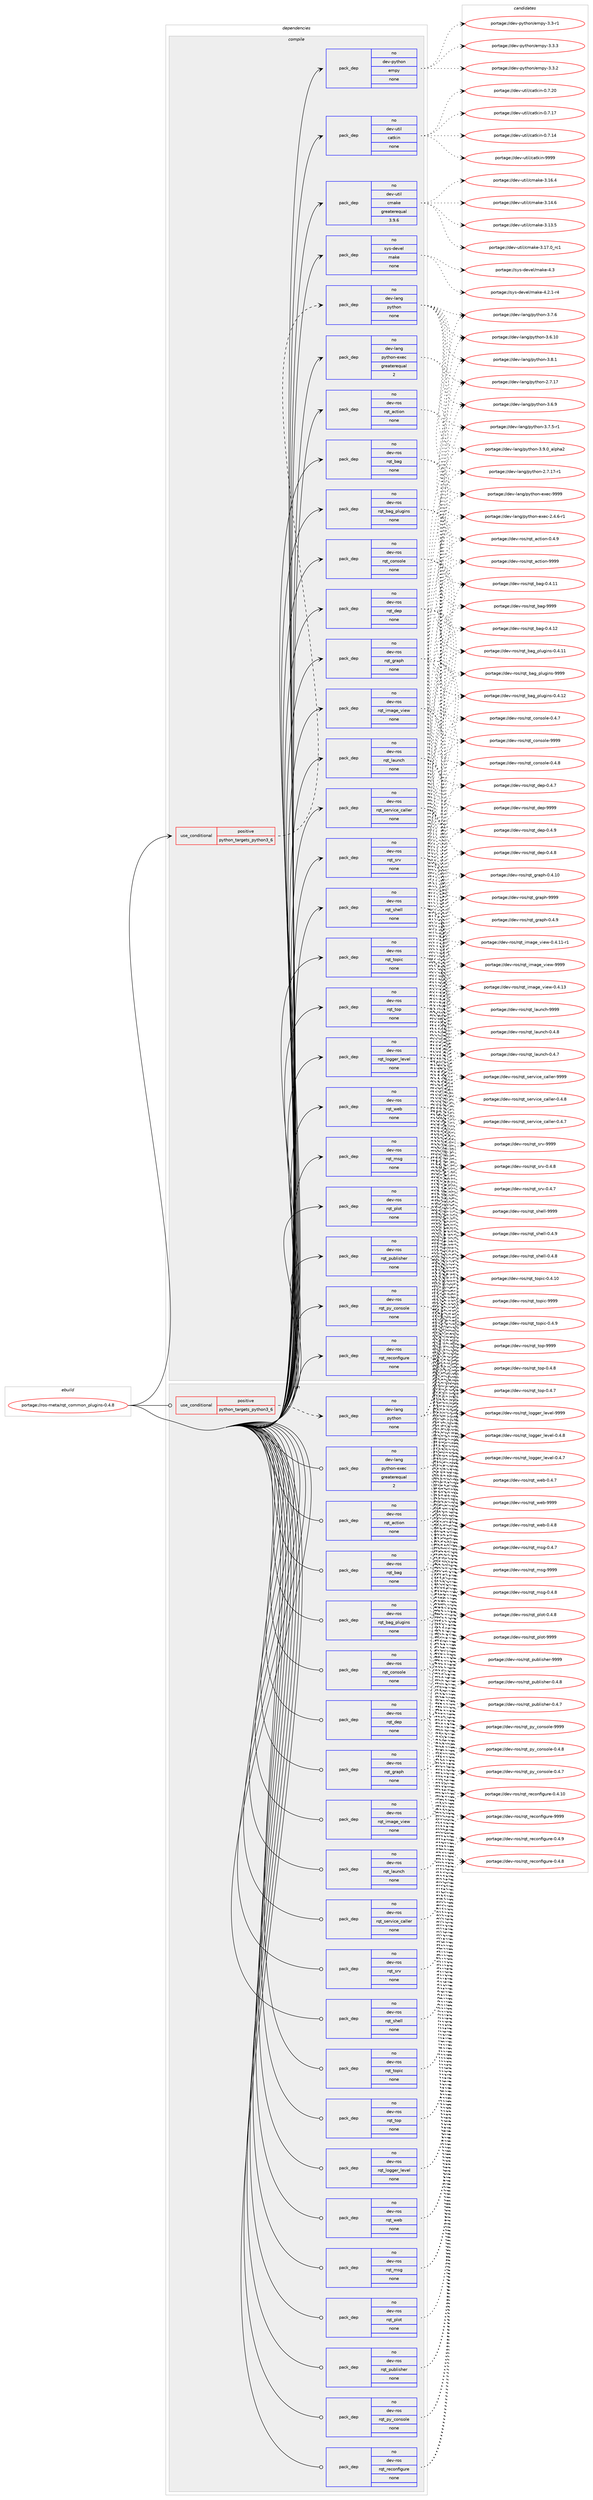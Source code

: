 digraph prolog {

# *************
# Graph options
# *************

newrank=true;
concentrate=true;
compound=true;
graph [rankdir=LR,fontname=Helvetica,fontsize=10,ranksep=1.5];#, ranksep=2.5, nodesep=0.2];
edge  [arrowhead=vee];
node  [fontname=Helvetica,fontsize=10];

# **********
# The ebuild
# **********

subgraph cluster_leftcol {
color=gray;
rank=same;
label=<<i>ebuild</i>>;
id [label="portage://ros-meta/rqt_common_plugins-0.4.8", color=red, width=4, href="../ros-meta/rqt_common_plugins-0.4.8.svg"];
}

# ****************
# The dependencies
# ****************

subgraph cluster_midcol {
color=gray;
label=<<i>dependencies</i>>;
subgraph cluster_compile {
fillcolor="#eeeeee";
style=filled;
label=<<i>compile</i>>;
subgraph cond18183 {
dependency92571 [label=<<TABLE BORDER="0" CELLBORDER="1" CELLSPACING="0" CELLPADDING="4"><TR><TD ROWSPAN="3" CELLPADDING="10">use_conditional</TD></TR><TR><TD>positive</TD></TR><TR><TD>python_targets_python3_6</TD></TR></TABLE>>, shape=none, color=red];
subgraph pack72693 {
dependency92572 [label=<<TABLE BORDER="0" CELLBORDER="1" CELLSPACING="0" CELLPADDING="4" WIDTH="220"><TR><TD ROWSPAN="6" CELLPADDING="30">pack_dep</TD></TR><TR><TD WIDTH="110">no</TD></TR><TR><TD>dev-lang</TD></TR><TR><TD>python</TD></TR><TR><TD>none</TD></TR><TR><TD></TD></TR></TABLE>>, shape=none, color=blue];
}
dependency92571:e -> dependency92572:w [weight=20,style="dashed",arrowhead="vee"];
}
id:e -> dependency92571:w [weight=20,style="solid",arrowhead="vee"];
subgraph pack72694 {
dependency92573 [label=<<TABLE BORDER="0" CELLBORDER="1" CELLSPACING="0" CELLPADDING="4" WIDTH="220"><TR><TD ROWSPAN="6" CELLPADDING="30">pack_dep</TD></TR><TR><TD WIDTH="110">no</TD></TR><TR><TD>dev-lang</TD></TR><TR><TD>python-exec</TD></TR><TR><TD>greaterequal</TD></TR><TR><TD>2</TD></TR></TABLE>>, shape=none, color=blue];
}
id:e -> dependency92573:w [weight=20,style="solid",arrowhead="vee"];
subgraph pack72695 {
dependency92574 [label=<<TABLE BORDER="0" CELLBORDER="1" CELLSPACING="0" CELLPADDING="4" WIDTH="220"><TR><TD ROWSPAN="6" CELLPADDING="30">pack_dep</TD></TR><TR><TD WIDTH="110">no</TD></TR><TR><TD>dev-python</TD></TR><TR><TD>empy</TD></TR><TR><TD>none</TD></TR><TR><TD></TD></TR></TABLE>>, shape=none, color=blue];
}
id:e -> dependency92574:w [weight=20,style="solid",arrowhead="vee"];
subgraph pack72696 {
dependency92575 [label=<<TABLE BORDER="0" CELLBORDER="1" CELLSPACING="0" CELLPADDING="4" WIDTH="220"><TR><TD ROWSPAN="6" CELLPADDING="30">pack_dep</TD></TR><TR><TD WIDTH="110">no</TD></TR><TR><TD>dev-ros</TD></TR><TR><TD>rqt_action</TD></TR><TR><TD>none</TD></TR><TR><TD></TD></TR></TABLE>>, shape=none, color=blue];
}
id:e -> dependency92575:w [weight=20,style="solid",arrowhead="vee"];
subgraph pack72697 {
dependency92576 [label=<<TABLE BORDER="0" CELLBORDER="1" CELLSPACING="0" CELLPADDING="4" WIDTH="220"><TR><TD ROWSPAN="6" CELLPADDING="30">pack_dep</TD></TR><TR><TD WIDTH="110">no</TD></TR><TR><TD>dev-ros</TD></TR><TR><TD>rqt_bag</TD></TR><TR><TD>none</TD></TR><TR><TD></TD></TR></TABLE>>, shape=none, color=blue];
}
id:e -> dependency92576:w [weight=20,style="solid",arrowhead="vee"];
subgraph pack72698 {
dependency92577 [label=<<TABLE BORDER="0" CELLBORDER="1" CELLSPACING="0" CELLPADDING="4" WIDTH="220"><TR><TD ROWSPAN="6" CELLPADDING="30">pack_dep</TD></TR><TR><TD WIDTH="110">no</TD></TR><TR><TD>dev-ros</TD></TR><TR><TD>rqt_bag_plugins</TD></TR><TR><TD>none</TD></TR><TR><TD></TD></TR></TABLE>>, shape=none, color=blue];
}
id:e -> dependency92577:w [weight=20,style="solid",arrowhead="vee"];
subgraph pack72699 {
dependency92578 [label=<<TABLE BORDER="0" CELLBORDER="1" CELLSPACING="0" CELLPADDING="4" WIDTH="220"><TR><TD ROWSPAN="6" CELLPADDING="30">pack_dep</TD></TR><TR><TD WIDTH="110">no</TD></TR><TR><TD>dev-ros</TD></TR><TR><TD>rqt_console</TD></TR><TR><TD>none</TD></TR><TR><TD></TD></TR></TABLE>>, shape=none, color=blue];
}
id:e -> dependency92578:w [weight=20,style="solid",arrowhead="vee"];
subgraph pack72700 {
dependency92579 [label=<<TABLE BORDER="0" CELLBORDER="1" CELLSPACING="0" CELLPADDING="4" WIDTH="220"><TR><TD ROWSPAN="6" CELLPADDING="30">pack_dep</TD></TR><TR><TD WIDTH="110">no</TD></TR><TR><TD>dev-ros</TD></TR><TR><TD>rqt_dep</TD></TR><TR><TD>none</TD></TR><TR><TD></TD></TR></TABLE>>, shape=none, color=blue];
}
id:e -> dependency92579:w [weight=20,style="solid",arrowhead="vee"];
subgraph pack72701 {
dependency92580 [label=<<TABLE BORDER="0" CELLBORDER="1" CELLSPACING="0" CELLPADDING="4" WIDTH="220"><TR><TD ROWSPAN="6" CELLPADDING="30">pack_dep</TD></TR><TR><TD WIDTH="110">no</TD></TR><TR><TD>dev-ros</TD></TR><TR><TD>rqt_graph</TD></TR><TR><TD>none</TD></TR><TR><TD></TD></TR></TABLE>>, shape=none, color=blue];
}
id:e -> dependency92580:w [weight=20,style="solid",arrowhead="vee"];
subgraph pack72702 {
dependency92581 [label=<<TABLE BORDER="0" CELLBORDER="1" CELLSPACING="0" CELLPADDING="4" WIDTH="220"><TR><TD ROWSPAN="6" CELLPADDING="30">pack_dep</TD></TR><TR><TD WIDTH="110">no</TD></TR><TR><TD>dev-ros</TD></TR><TR><TD>rqt_image_view</TD></TR><TR><TD>none</TD></TR><TR><TD></TD></TR></TABLE>>, shape=none, color=blue];
}
id:e -> dependency92581:w [weight=20,style="solid",arrowhead="vee"];
subgraph pack72703 {
dependency92582 [label=<<TABLE BORDER="0" CELLBORDER="1" CELLSPACING="0" CELLPADDING="4" WIDTH="220"><TR><TD ROWSPAN="6" CELLPADDING="30">pack_dep</TD></TR><TR><TD WIDTH="110">no</TD></TR><TR><TD>dev-ros</TD></TR><TR><TD>rqt_launch</TD></TR><TR><TD>none</TD></TR><TR><TD></TD></TR></TABLE>>, shape=none, color=blue];
}
id:e -> dependency92582:w [weight=20,style="solid",arrowhead="vee"];
subgraph pack72704 {
dependency92583 [label=<<TABLE BORDER="0" CELLBORDER="1" CELLSPACING="0" CELLPADDING="4" WIDTH="220"><TR><TD ROWSPAN="6" CELLPADDING="30">pack_dep</TD></TR><TR><TD WIDTH="110">no</TD></TR><TR><TD>dev-ros</TD></TR><TR><TD>rqt_logger_level</TD></TR><TR><TD>none</TD></TR><TR><TD></TD></TR></TABLE>>, shape=none, color=blue];
}
id:e -> dependency92583:w [weight=20,style="solid",arrowhead="vee"];
subgraph pack72705 {
dependency92584 [label=<<TABLE BORDER="0" CELLBORDER="1" CELLSPACING="0" CELLPADDING="4" WIDTH="220"><TR><TD ROWSPAN="6" CELLPADDING="30">pack_dep</TD></TR><TR><TD WIDTH="110">no</TD></TR><TR><TD>dev-ros</TD></TR><TR><TD>rqt_msg</TD></TR><TR><TD>none</TD></TR><TR><TD></TD></TR></TABLE>>, shape=none, color=blue];
}
id:e -> dependency92584:w [weight=20,style="solid",arrowhead="vee"];
subgraph pack72706 {
dependency92585 [label=<<TABLE BORDER="0" CELLBORDER="1" CELLSPACING="0" CELLPADDING="4" WIDTH="220"><TR><TD ROWSPAN="6" CELLPADDING="30">pack_dep</TD></TR><TR><TD WIDTH="110">no</TD></TR><TR><TD>dev-ros</TD></TR><TR><TD>rqt_plot</TD></TR><TR><TD>none</TD></TR><TR><TD></TD></TR></TABLE>>, shape=none, color=blue];
}
id:e -> dependency92585:w [weight=20,style="solid",arrowhead="vee"];
subgraph pack72707 {
dependency92586 [label=<<TABLE BORDER="0" CELLBORDER="1" CELLSPACING="0" CELLPADDING="4" WIDTH="220"><TR><TD ROWSPAN="6" CELLPADDING="30">pack_dep</TD></TR><TR><TD WIDTH="110">no</TD></TR><TR><TD>dev-ros</TD></TR><TR><TD>rqt_publisher</TD></TR><TR><TD>none</TD></TR><TR><TD></TD></TR></TABLE>>, shape=none, color=blue];
}
id:e -> dependency92586:w [weight=20,style="solid",arrowhead="vee"];
subgraph pack72708 {
dependency92587 [label=<<TABLE BORDER="0" CELLBORDER="1" CELLSPACING="0" CELLPADDING="4" WIDTH="220"><TR><TD ROWSPAN="6" CELLPADDING="30">pack_dep</TD></TR><TR><TD WIDTH="110">no</TD></TR><TR><TD>dev-ros</TD></TR><TR><TD>rqt_py_console</TD></TR><TR><TD>none</TD></TR><TR><TD></TD></TR></TABLE>>, shape=none, color=blue];
}
id:e -> dependency92587:w [weight=20,style="solid",arrowhead="vee"];
subgraph pack72709 {
dependency92588 [label=<<TABLE BORDER="0" CELLBORDER="1" CELLSPACING="0" CELLPADDING="4" WIDTH="220"><TR><TD ROWSPAN="6" CELLPADDING="30">pack_dep</TD></TR><TR><TD WIDTH="110">no</TD></TR><TR><TD>dev-ros</TD></TR><TR><TD>rqt_reconfigure</TD></TR><TR><TD>none</TD></TR><TR><TD></TD></TR></TABLE>>, shape=none, color=blue];
}
id:e -> dependency92588:w [weight=20,style="solid",arrowhead="vee"];
subgraph pack72710 {
dependency92589 [label=<<TABLE BORDER="0" CELLBORDER="1" CELLSPACING="0" CELLPADDING="4" WIDTH="220"><TR><TD ROWSPAN="6" CELLPADDING="30">pack_dep</TD></TR><TR><TD WIDTH="110">no</TD></TR><TR><TD>dev-ros</TD></TR><TR><TD>rqt_service_caller</TD></TR><TR><TD>none</TD></TR><TR><TD></TD></TR></TABLE>>, shape=none, color=blue];
}
id:e -> dependency92589:w [weight=20,style="solid",arrowhead="vee"];
subgraph pack72711 {
dependency92590 [label=<<TABLE BORDER="0" CELLBORDER="1" CELLSPACING="0" CELLPADDING="4" WIDTH="220"><TR><TD ROWSPAN="6" CELLPADDING="30">pack_dep</TD></TR><TR><TD WIDTH="110">no</TD></TR><TR><TD>dev-ros</TD></TR><TR><TD>rqt_shell</TD></TR><TR><TD>none</TD></TR><TR><TD></TD></TR></TABLE>>, shape=none, color=blue];
}
id:e -> dependency92590:w [weight=20,style="solid",arrowhead="vee"];
subgraph pack72712 {
dependency92591 [label=<<TABLE BORDER="0" CELLBORDER="1" CELLSPACING="0" CELLPADDING="4" WIDTH="220"><TR><TD ROWSPAN="6" CELLPADDING="30">pack_dep</TD></TR><TR><TD WIDTH="110">no</TD></TR><TR><TD>dev-ros</TD></TR><TR><TD>rqt_srv</TD></TR><TR><TD>none</TD></TR><TR><TD></TD></TR></TABLE>>, shape=none, color=blue];
}
id:e -> dependency92591:w [weight=20,style="solid",arrowhead="vee"];
subgraph pack72713 {
dependency92592 [label=<<TABLE BORDER="0" CELLBORDER="1" CELLSPACING="0" CELLPADDING="4" WIDTH="220"><TR><TD ROWSPAN="6" CELLPADDING="30">pack_dep</TD></TR><TR><TD WIDTH="110">no</TD></TR><TR><TD>dev-ros</TD></TR><TR><TD>rqt_top</TD></TR><TR><TD>none</TD></TR><TR><TD></TD></TR></TABLE>>, shape=none, color=blue];
}
id:e -> dependency92592:w [weight=20,style="solid",arrowhead="vee"];
subgraph pack72714 {
dependency92593 [label=<<TABLE BORDER="0" CELLBORDER="1" CELLSPACING="0" CELLPADDING="4" WIDTH="220"><TR><TD ROWSPAN="6" CELLPADDING="30">pack_dep</TD></TR><TR><TD WIDTH="110">no</TD></TR><TR><TD>dev-ros</TD></TR><TR><TD>rqt_topic</TD></TR><TR><TD>none</TD></TR><TR><TD></TD></TR></TABLE>>, shape=none, color=blue];
}
id:e -> dependency92593:w [weight=20,style="solid",arrowhead="vee"];
subgraph pack72715 {
dependency92594 [label=<<TABLE BORDER="0" CELLBORDER="1" CELLSPACING="0" CELLPADDING="4" WIDTH="220"><TR><TD ROWSPAN="6" CELLPADDING="30">pack_dep</TD></TR><TR><TD WIDTH="110">no</TD></TR><TR><TD>dev-ros</TD></TR><TR><TD>rqt_web</TD></TR><TR><TD>none</TD></TR><TR><TD></TD></TR></TABLE>>, shape=none, color=blue];
}
id:e -> dependency92594:w [weight=20,style="solid",arrowhead="vee"];
subgraph pack72716 {
dependency92595 [label=<<TABLE BORDER="0" CELLBORDER="1" CELLSPACING="0" CELLPADDING="4" WIDTH="220"><TR><TD ROWSPAN="6" CELLPADDING="30">pack_dep</TD></TR><TR><TD WIDTH="110">no</TD></TR><TR><TD>dev-util</TD></TR><TR><TD>catkin</TD></TR><TR><TD>none</TD></TR><TR><TD></TD></TR></TABLE>>, shape=none, color=blue];
}
id:e -> dependency92595:w [weight=20,style="solid",arrowhead="vee"];
subgraph pack72717 {
dependency92596 [label=<<TABLE BORDER="0" CELLBORDER="1" CELLSPACING="0" CELLPADDING="4" WIDTH="220"><TR><TD ROWSPAN="6" CELLPADDING="30">pack_dep</TD></TR><TR><TD WIDTH="110">no</TD></TR><TR><TD>dev-util</TD></TR><TR><TD>cmake</TD></TR><TR><TD>greaterequal</TD></TR><TR><TD>3.9.6</TD></TR></TABLE>>, shape=none, color=blue];
}
id:e -> dependency92596:w [weight=20,style="solid",arrowhead="vee"];
subgraph pack72718 {
dependency92597 [label=<<TABLE BORDER="0" CELLBORDER="1" CELLSPACING="0" CELLPADDING="4" WIDTH="220"><TR><TD ROWSPAN="6" CELLPADDING="30">pack_dep</TD></TR><TR><TD WIDTH="110">no</TD></TR><TR><TD>sys-devel</TD></TR><TR><TD>make</TD></TR><TR><TD>none</TD></TR><TR><TD></TD></TR></TABLE>>, shape=none, color=blue];
}
id:e -> dependency92597:w [weight=20,style="solid",arrowhead="vee"];
}
subgraph cluster_compileandrun {
fillcolor="#eeeeee";
style=filled;
label=<<i>compile and run</i>>;
}
subgraph cluster_run {
fillcolor="#eeeeee";
style=filled;
label=<<i>run</i>>;
subgraph cond18184 {
dependency92598 [label=<<TABLE BORDER="0" CELLBORDER="1" CELLSPACING="0" CELLPADDING="4"><TR><TD ROWSPAN="3" CELLPADDING="10">use_conditional</TD></TR><TR><TD>positive</TD></TR><TR><TD>python_targets_python3_6</TD></TR></TABLE>>, shape=none, color=red];
subgraph pack72719 {
dependency92599 [label=<<TABLE BORDER="0" CELLBORDER="1" CELLSPACING="0" CELLPADDING="4" WIDTH="220"><TR><TD ROWSPAN="6" CELLPADDING="30">pack_dep</TD></TR><TR><TD WIDTH="110">no</TD></TR><TR><TD>dev-lang</TD></TR><TR><TD>python</TD></TR><TR><TD>none</TD></TR><TR><TD></TD></TR></TABLE>>, shape=none, color=blue];
}
dependency92598:e -> dependency92599:w [weight=20,style="dashed",arrowhead="vee"];
}
id:e -> dependency92598:w [weight=20,style="solid",arrowhead="odot"];
subgraph pack72720 {
dependency92600 [label=<<TABLE BORDER="0" CELLBORDER="1" CELLSPACING="0" CELLPADDING="4" WIDTH="220"><TR><TD ROWSPAN="6" CELLPADDING="30">pack_dep</TD></TR><TR><TD WIDTH="110">no</TD></TR><TR><TD>dev-lang</TD></TR><TR><TD>python-exec</TD></TR><TR><TD>greaterequal</TD></TR><TR><TD>2</TD></TR></TABLE>>, shape=none, color=blue];
}
id:e -> dependency92600:w [weight=20,style="solid",arrowhead="odot"];
subgraph pack72721 {
dependency92601 [label=<<TABLE BORDER="0" CELLBORDER="1" CELLSPACING="0" CELLPADDING="4" WIDTH="220"><TR><TD ROWSPAN="6" CELLPADDING="30">pack_dep</TD></TR><TR><TD WIDTH="110">no</TD></TR><TR><TD>dev-ros</TD></TR><TR><TD>rqt_action</TD></TR><TR><TD>none</TD></TR><TR><TD></TD></TR></TABLE>>, shape=none, color=blue];
}
id:e -> dependency92601:w [weight=20,style="solid",arrowhead="odot"];
subgraph pack72722 {
dependency92602 [label=<<TABLE BORDER="0" CELLBORDER="1" CELLSPACING="0" CELLPADDING="4" WIDTH="220"><TR><TD ROWSPAN="6" CELLPADDING="30">pack_dep</TD></TR><TR><TD WIDTH="110">no</TD></TR><TR><TD>dev-ros</TD></TR><TR><TD>rqt_bag</TD></TR><TR><TD>none</TD></TR><TR><TD></TD></TR></TABLE>>, shape=none, color=blue];
}
id:e -> dependency92602:w [weight=20,style="solid",arrowhead="odot"];
subgraph pack72723 {
dependency92603 [label=<<TABLE BORDER="0" CELLBORDER="1" CELLSPACING="0" CELLPADDING="4" WIDTH="220"><TR><TD ROWSPAN="6" CELLPADDING="30">pack_dep</TD></TR><TR><TD WIDTH="110">no</TD></TR><TR><TD>dev-ros</TD></TR><TR><TD>rqt_bag_plugins</TD></TR><TR><TD>none</TD></TR><TR><TD></TD></TR></TABLE>>, shape=none, color=blue];
}
id:e -> dependency92603:w [weight=20,style="solid",arrowhead="odot"];
subgraph pack72724 {
dependency92604 [label=<<TABLE BORDER="0" CELLBORDER="1" CELLSPACING="0" CELLPADDING="4" WIDTH="220"><TR><TD ROWSPAN="6" CELLPADDING="30">pack_dep</TD></TR><TR><TD WIDTH="110">no</TD></TR><TR><TD>dev-ros</TD></TR><TR><TD>rqt_console</TD></TR><TR><TD>none</TD></TR><TR><TD></TD></TR></TABLE>>, shape=none, color=blue];
}
id:e -> dependency92604:w [weight=20,style="solid",arrowhead="odot"];
subgraph pack72725 {
dependency92605 [label=<<TABLE BORDER="0" CELLBORDER="1" CELLSPACING="0" CELLPADDING="4" WIDTH="220"><TR><TD ROWSPAN="6" CELLPADDING="30">pack_dep</TD></TR><TR><TD WIDTH="110">no</TD></TR><TR><TD>dev-ros</TD></TR><TR><TD>rqt_dep</TD></TR><TR><TD>none</TD></TR><TR><TD></TD></TR></TABLE>>, shape=none, color=blue];
}
id:e -> dependency92605:w [weight=20,style="solid",arrowhead="odot"];
subgraph pack72726 {
dependency92606 [label=<<TABLE BORDER="0" CELLBORDER="1" CELLSPACING="0" CELLPADDING="4" WIDTH="220"><TR><TD ROWSPAN="6" CELLPADDING="30">pack_dep</TD></TR><TR><TD WIDTH="110">no</TD></TR><TR><TD>dev-ros</TD></TR><TR><TD>rqt_graph</TD></TR><TR><TD>none</TD></TR><TR><TD></TD></TR></TABLE>>, shape=none, color=blue];
}
id:e -> dependency92606:w [weight=20,style="solid",arrowhead="odot"];
subgraph pack72727 {
dependency92607 [label=<<TABLE BORDER="0" CELLBORDER="1" CELLSPACING="0" CELLPADDING="4" WIDTH="220"><TR><TD ROWSPAN="6" CELLPADDING="30">pack_dep</TD></TR><TR><TD WIDTH="110">no</TD></TR><TR><TD>dev-ros</TD></TR><TR><TD>rqt_image_view</TD></TR><TR><TD>none</TD></TR><TR><TD></TD></TR></TABLE>>, shape=none, color=blue];
}
id:e -> dependency92607:w [weight=20,style="solid",arrowhead="odot"];
subgraph pack72728 {
dependency92608 [label=<<TABLE BORDER="0" CELLBORDER="1" CELLSPACING="0" CELLPADDING="4" WIDTH="220"><TR><TD ROWSPAN="6" CELLPADDING="30">pack_dep</TD></TR><TR><TD WIDTH="110">no</TD></TR><TR><TD>dev-ros</TD></TR><TR><TD>rqt_launch</TD></TR><TR><TD>none</TD></TR><TR><TD></TD></TR></TABLE>>, shape=none, color=blue];
}
id:e -> dependency92608:w [weight=20,style="solid",arrowhead="odot"];
subgraph pack72729 {
dependency92609 [label=<<TABLE BORDER="0" CELLBORDER="1" CELLSPACING="0" CELLPADDING="4" WIDTH="220"><TR><TD ROWSPAN="6" CELLPADDING="30">pack_dep</TD></TR><TR><TD WIDTH="110">no</TD></TR><TR><TD>dev-ros</TD></TR><TR><TD>rqt_logger_level</TD></TR><TR><TD>none</TD></TR><TR><TD></TD></TR></TABLE>>, shape=none, color=blue];
}
id:e -> dependency92609:w [weight=20,style="solid",arrowhead="odot"];
subgraph pack72730 {
dependency92610 [label=<<TABLE BORDER="0" CELLBORDER="1" CELLSPACING="0" CELLPADDING="4" WIDTH="220"><TR><TD ROWSPAN="6" CELLPADDING="30">pack_dep</TD></TR><TR><TD WIDTH="110">no</TD></TR><TR><TD>dev-ros</TD></TR><TR><TD>rqt_msg</TD></TR><TR><TD>none</TD></TR><TR><TD></TD></TR></TABLE>>, shape=none, color=blue];
}
id:e -> dependency92610:w [weight=20,style="solid",arrowhead="odot"];
subgraph pack72731 {
dependency92611 [label=<<TABLE BORDER="0" CELLBORDER="1" CELLSPACING="0" CELLPADDING="4" WIDTH="220"><TR><TD ROWSPAN="6" CELLPADDING="30">pack_dep</TD></TR><TR><TD WIDTH="110">no</TD></TR><TR><TD>dev-ros</TD></TR><TR><TD>rqt_plot</TD></TR><TR><TD>none</TD></TR><TR><TD></TD></TR></TABLE>>, shape=none, color=blue];
}
id:e -> dependency92611:w [weight=20,style="solid",arrowhead="odot"];
subgraph pack72732 {
dependency92612 [label=<<TABLE BORDER="0" CELLBORDER="1" CELLSPACING="0" CELLPADDING="4" WIDTH="220"><TR><TD ROWSPAN="6" CELLPADDING="30">pack_dep</TD></TR><TR><TD WIDTH="110">no</TD></TR><TR><TD>dev-ros</TD></TR><TR><TD>rqt_publisher</TD></TR><TR><TD>none</TD></TR><TR><TD></TD></TR></TABLE>>, shape=none, color=blue];
}
id:e -> dependency92612:w [weight=20,style="solid",arrowhead="odot"];
subgraph pack72733 {
dependency92613 [label=<<TABLE BORDER="0" CELLBORDER="1" CELLSPACING="0" CELLPADDING="4" WIDTH="220"><TR><TD ROWSPAN="6" CELLPADDING="30">pack_dep</TD></TR><TR><TD WIDTH="110">no</TD></TR><TR><TD>dev-ros</TD></TR><TR><TD>rqt_py_console</TD></TR><TR><TD>none</TD></TR><TR><TD></TD></TR></TABLE>>, shape=none, color=blue];
}
id:e -> dependency92613:w [weight=20,style="solid",arrowhead="odot"];
subgraph pack72734 {
dependency92614 [label=<<TABLE BORDER="0" CELLBORDER="1" CELLSPACING="0" CELLPADDING="4" WIDTH="220"><TR><TD ROWSPAN="6" CELLPADDING="30">pack_dep</TD></TR><TR><TD WIDTH="110">no</TD></TR><TR><TD>dev-ros</TD></TR><TR><TD>rqt_reconfigure</TD></TR><TR><TD>none</TD></TR><TR><TD></TD></TR></TABLE>>, shape=none, color=blue];
}
id:e -> dependency92614:w [weight=20,style="solid",arrowhead="odot"];
subgraph pack72735 {
dependency92615 [label=<<TABLE BORDER="0" CELLBORDER="1" CELLSPACING="0" CELLPADDING="4" WIDTH="220"><TR><TD ROWSPAN="6" CELLPADDING="30">pack_dep</TD></TR><TR><TD WIDTH="110">no</TD></TR><TR><TD>dev-ros</TD></TR><TR><TD>rqt_service_caller</TD></TR><TR><TD>none</TD></TR><TR><TD></TD></TR></TABLE>>, shape=none, color=blue];
}
id:e -> dependency92615:w [weight=20,style="solid",arrowhead="odot"];
subgraph pack72736 {
dependency92616 [label=<<TABLE BORDER="0" CELLBORDER="1" CELLSPACING="0" CELLPADDING="4" WIDTH="220"><TR><TD ROWSPAN="6" CELLPADDING="30">pack_dep</TD></TR><TR><TD WIDTH="110">no</TD></TR><TR><TD>dev-ros</TD></TR><TR><TD>rqt_shell</TD></TR><TR><TD>none</TD></TR><TR><TD></TD></TR></TABLE>>, shape=none, color=blue];
}
id:e -> dependency92616:w [weight=20,style="solid",arrowhead="odot"];
subgraph pack72737 {
dependency92617 [label=<<TABLE BORDER="0" CELLBORDER="1" CELLSPACING="0" CELLPADDING="4" WIDTH="220"><TR><TD ROWSPAN="6" CELLPADDING="30">pack_dep</TD></TR><TR><TD WIDTH="110">no</TD></TR><TR><TD>dev-ros</TD></TR><TR><TD>rqt_srv</TD></TR><TR><TD>none</TD></TR><TR><TD></TD></TR></TABLE>>, shape=none, color=blue];
}
id:e -> dependency92617:w [weight=20,style="solid",arrowhead="odot"];
subgraph pack72738 {
dependency92618 [label=<<TABLE BORDER="0" CELLBORDER="1" CELLSPACING="0" CELLPADDING="4" WIDTH="220"><TR><TD ROWSPAN="6" CELLPADDING="30">pack_dep</TD></TR><TR><TD WIDTH="110">no</TD></TR><TR><TD>dev-ros</TD></TR><TR><TD>rqt_top</TD></TR><TR><TD>none</TD></TR><TR><TD></TD></TR></TABLE>>, shape=none, color=blue];
}
id:e -> dependency92618:w [weight=20,style="solid",arrowhead="odot"];
subgraph pack72739 {
dependency92619 [label=<<TABLE BORDER="0" CELLBORDER="1" CELLSPACING="0" CELLPADDING="4" WIDTH="220"><TR><TD ROWSPAN="6" CELLPADDING="30">pack_dep</TD></TR><TR><TD WIDTH="110">no</TD></TR><TR><TD>dev-ros</TD></TR><TR><TD>rqt_topic</TD></TR><TR><TD>none</TD></TR><TR><TD></TD></TR></TABLE>>, shape=none, color=blue];
}
id:e -> dependency92619:w [weight=20,style="solid",arrowhead="odot"];
subgraph pack72740 {
dependency92620 [label=<<TABLE BORDER="0" CELLBORDER="1" CELLSPACING="0" CELLPADDING="4" WIDTH="220"><TR><TD ROWSPAN="6" CELLPADDING="30">pack_dep</TD></TR><TR><TD WIDTH="110">no</TD></TR><TR><TD>dev-ros</TD></TR><TR><TD>rqt_web</TD></TR><TR><TD>none</TD></TR><TR><TD></TD></TR></TABLE>>, shape=none, color=blue];
}
id:e -> dependency92620:w [weight=20,style="solid",arrowhead="odot"];
}
}

# **************
# The candidates
# **************

subgraph cluster_choices {
rank=same;
color=gray;
label=<<i>candidates</i>>;

subgraph choice72693 {
color=black;
nodesep=1;
choice10010111845108971101034711212111610411111045514657464895971081121049750 [label="portage://dev-lang/python-3.9.0_alpha2", color=red, width=4,href="../dev-lang/python-3.9.0_alpha2.svg"];
choice100101118451089711010347112121116104111110455146564649 [label="portage://dev-lang/python-3.8.1", color=red, width=4,href="../dev-lang/python-3.8.1.svg"];
choice100101118451089711010347112121116104111110455146554654 [label="portage://dev-lang/python-3.7.6", color=red, width=4,href="../dev-lang/python-3.7.6.svg"];
choice1001011184510897110103471121211161041111104551465546534511449 [label="portage://dev-lang/python-3.7.5-r1", color=red, width=4,href="../dev-lang/python-3.7.5-r1.svg"];
choice100101118451089711010347112121116104111110455146544657 [label="portage://dev-lang/python-3.6.9", color=red, width=4,href="../dev-lang/python-3.6.9.svg"];
choice10010111845108971101034711212111610411111045514654464948 [label="portage://dev-lang/python-3.6.10", color=red, width=4,href="../dev-lang/python-3.6.10.svg"];
choice100101118451089711010347112121116104111110455046554649554511449 [label="portage://dev-lang/python-2.7.17-r1", color=red, width=4,href="../dev-lang/python-2.7.17-r1.svg"];
choice10010111845108971101034711212111610411111045504655464955 [label="portage://dev-lang/python-2.7.17", color=red, width=4,href="../dev-lang/python-2.7.17.svg"];
dependency92572:e -> choice10010111845108971101034711212111610411111045514657464895971081121049750:w [style=dotted,weight="100"];
dependency92572:e -> choice100101118451089711010347112121116104111110455146564649:w [style=dotted,weight="100"];
dependency92572:e -> choice100101118451089711010347112121116104111110455146554654:w [style=dotted,weight="100"];
dependency92572:e -> choice1001011184510897110103471121211161041111104551465546534511449:w [style=dotted,weight="100"];
dependency92572:e -> choice100101118451089711010347112121116104111110455146544657:w [style=dotted,weight="100"];
dependency92572:e -> choice10010111845108971101034711212111610411111045514654464948:w [style=dotted,weight="100"];
dependency92572:e -> choice100101118451089711010347112121116104111110455046554649554511449:w [style=dotted,weight="100"];
dependency92572:e -> choice10010111845108971101034711212111610411111045504655464955:w [style=dotted,weight="100"];
}
subgraph choice72694 {
color=black;
nodesep=1;
choice10010111845108971101034711212111610411111045101120101994557575757 [label="portage://dev-lang/python-exec-9999", color=red, width=4,href="../dev-lang/python-exec-9999.svg"];
choice10010111845108971101034711212111610411111045101120101994550465246544511449 [label="portage://dev-lang/python-exec-2.4.6-r1", color=red, width=4,href="../dev-lang/python-exec-2.4.6-r1.svg"];
dependency92573:e -> choice10010111845108971101034711212111610411111045101120101994557575757:w [style=dotted,weight="100"];
dependency92573:e -> choice10010111845108971101034711212111610411111045101120101994550465246544511449:w [style=dotted,weight="100"];
}
subgraph choice72695 {
color=black;
nodesep=1;
choice1001011184511212111610411111047101109112121455146514651 [label="portage://dev-python/empy-3.3.3", color=red, width=4,href="../dev-python/empy-3.3.3.svg"];
choice1001011184511212111610411111047101109112121455146514650 [label="portage://dev-python/empy-3.3.2", color=red, width=4,href="../dev-python/empy-3.3.2.svg"];
choice1001011184511212111610411111047101109112121455146514511449 [label="portage://dev-python/empy-3.3-r1", color=red, width=4,href="../dev-python/empy-3.3-r1.svg"];
dependency92574:e -> choice1001011184511212111610411111047101109112121455146514651:w [style=dotted,weight="100"];
dependency92574:e -> choice1001011184511212111610411111047101109112121455146514650:w [style=dotted,weight="100"];
dependency92574:e -> choice1001011184511212111610411111047101109112121455146514511449:w [style=dotted,weight="100"];
}
subgraph choice72696 {
color=black;
nodesep=1;
choice10010111845114111115471141131169597991161051111104557575757 [label="portage://dev-ros/rqt_action-9999", color=red, width=4,href="../dev-ros/rqt_action-9999.svg"];
choice1001011184511411111547114113116959799116105111110454846524657 [label="portage://dev-ros/rqt_action-0.4.9", color=red, width=4,href="../dev-ros/rqt_action-0.4.9.svg"];
dependency92575:e -> choice10010111845114111115471141131169597991161051111104557575757:w [style=dotted,weight="100"];
dependency92575:e -> choice1001011184511411111547114113116959799116105111110454846524657:w [style=dotted,weight="100"];
}
subgraph choice72697 {
color=black;
nodesep=1;
choice10010111845114111115471141131169598971034557575757 [label="portage://dev-ros/rqt_bag-9999", color=red, width=4,href="../dev-ros/rqt_bag-9999.svg"];
choice100101118451141111154711411311695989710345484652464950 [label="portage://dev-ros/rqt_bag-0.4.12", color=red, width=4,href="../dev-ros/rqt_bag-0.4.12.svg"];
choice100101118451141111154711411311695989710345484652464949 [label="portage://dev-ros/rqt_bag-0.4.11", color=red, width=4,href="../dev-ros/rqt_bag-0.4.11.svg"];
dependency92576:e -> choice10010111845114111115471141131169598971034557575757:w [style=dotted,weight="100"];
dependency92576:e -> choice100101118451141111154711411311695989710345484652464950:w [style=dotted,weight="100"];
dependency92576:e -> choice100101118451141111154711411311695989710345484652464949:w [style=dotted,weight="100"];
}
subgraph choice72698 {
color=black;
nodesep=1;
choice1001011184511411111547114113116959897103951121081171031051101154557575757 [label="portage://dev-ros/rqt_bag_plugins-9999", color=red, width=4,href="../dev-ros/rqt_bag_plugins-9999.svg"];
choice10010111845114111115471141131169598971039511210811710310511011545484652464950 [label="portage://dev-ros/rqt_bag_plugins-0.4.12", color=red, width=4,href="../dev-ros/rqt_bag_plugins-0.4.12.svg"];
choice10010111845114111115471141131169598971039511210811710310511011545484652464949 [label="portage://dev-ros/rqt_bag_plugins-0.4.11", color=red, width=4,href="../dev-ros/rqt_bag_plugins-0.4.11.svg"];
dependency92577:e -> choice1001011184511411111547114113116959897103951121081171031051101154557575757:w [style=dotted,weight="100"];
dependency92577:e -> choice10010111845114111115471141131169598971039511210811710310511011545484652464950:w [style=dotted,weight="100"];
dependency92577:e -> choice10010111845114111115471141131169598971039511210811710310511011545484652464949:w [style=dotted,weight="100"];
}
subgraph choice72699 {
color=black;
nodesep=1;
choice100101118451141111154711411311695991111101151111081014557575757 [label="portage://dev-ros/rqt_console-9999", color=red, width=4,href="../dev-ros/rqt_console-9999.svg"];
choice10010111845114111115471141131169599111110115111108101454846524656 [label="portage://dev-ros/rqt_console-0.4.8", color=red, width=4,href="../dev-ros/rqt_console-0.4.8.svg"];
choice10010111845114111115471141131169599111110115111108101454846524655 [label="portage://dev-ros/rqt_console-0.4.7", color=red, width=4,href="../dev-ros/rqt_console-0.4.7.svg"];
dependency92578:e -> choice100101118451141111154711411311695991111101151111081014557575757:w [style=dotted,weight="100"];
dependency92578:e -> choice10010111845114111115471141131169599111110115111108101454846524656:w [style=dotted,weight="100"];
dependency92578:e -> choice10010111845114111115471141131169599111110115111108101454846524655:w [style=dotted,weight="100"];
}
subgraph choice72700 {
color=black;
nodesep=1;
choice1001011184511411111547114113116951001011124557575757 [label="portage://dev-ros/rqt_dep-9999", color=red, width=4,href="../dev-ros/rqt_dep-9999.svg"];
choice100101118451141111154711411311695100101112454846524657 [label="portage://dev-ros/rqt_dep-0.4.9", color=red, width=4,href="../dev-ros/rqt_dep-0.4.9.svg"];
choice100101118451141111154711411311695100101112454846524656 [label="portage://dev-ros/rqt_dep-0.4.8", color=red, width=4,href="../dev-ros/rqt_dep-0.4.8.svg"];
choice100101118451141111154711411311695100101112454846524655 [label="portage://dev-ros/rqt_dep-0.4.7", color=red, width=4,href="../dev-ros/rqt_dep-0.4.7.svg"];
dependency92579:e -> choice1001011184511411111547114113116951001011124557575757:w [style=dotted,weight="100"];
dependency92579:e -> choice100101118451141111154711411311695100101112454846524657:w [style=dotted,weight="100"];
dependency92579:e -> choice100101118451141111154711411311695100101112454846524656:w [style=dotted,weight="100"];
dependency92579:e -> choice100101118451141111154711411311695100101112454846524655:w [style=dotted,weight="100"];
}
subgraph choice72701 {
color=black;
nodesep=1;
choice100101118451141111154711411311695103114971121044557575757 [label="portage://dev-ros/rqt_graph-9999", color=red, width=4,href="../dev-ros/rqt_graph-9999.svg"];
choice10010111845114111115471141131169510311497112104454846524657 [label="portage://dev-ros/rqt_graph-0.4.9", color=red, width=4,href="../dev-ros/rqt_graph-0.4.9.svg"];
choice1001011184511411111547114113116951031149711210445484652464948 [label="portage://dev-ros/rqt_graph-0.4.10", color=red, width=4,href="../dev-ros/rqt_graph-0.4.10.svg"];
dependency92580:e -> choice100101118451141111154711411311695103114971121044557575757:w [style=dotted,weight="100"];
dependency92580:e -> choice10010111845114111115471141131169510311497112104454846524657:w [style=dotted,weight="100"];
dependency92580:e -> choice1001011184511411111547114113116951031149711210445484652464948:w [style=dotted,weight="100"];
}
subgraph choice72702 {
color=black;
nodesep=1;
choice10010111845114111115471141131169510510997103101951181051011194557575757 [label="portage://dev-ros/rqt_image_view-9999", color=red, width=4,href="../dev-ros/rqt_image_view-9999.svg"];
choice100101118451141111154711411311695105109971031019511810510111945484652464951 [label="portage://dev-ros/rqt_image_view-0.4.13", color=red, width=4,href="../dev-ros/rqt_image_view-0.4.13.svg"];
choice1001011184511411111547114113116951051099710310195118105101119454846524649494511449 [label="portage://dev-ros/rqt_image_view-0.4.11-r1", color=red, width=4,href="../dev-ros/rqt_image_view-0.4.11-r1.svg"];
dependency92581:e -> choice10010111845114111115471141131169510510997103101951181051011194557575757:w [style=dotted,weight="100"];
dependency92581:e -> choice100101118451141111154711411311695105109971031019511810510111945484652464951:w [style=dotted,weight="100"];
dependency92581:e -> choice1001011184511411111547114113116951051099710310195118105101119454846524649494511449:w [style=dotted,weight="100"];
}
subgraph choice72703 {
color=black;
nodesep=1;
choice10010111845114111115471141131169510897117110991044557575757 [label="portage://dev-ros/rqt_launch-9999", color=red, width=4,href="../dev-ros/rqt_launch-9999.svg"];
choice1001011184511411111547114113116951089711711099104454846524656 [label="portage://dev-ros/rqt_launch-0.4.8", color=red, width=4,href="../dev-ros/rqt_launch-0.4.8.svg"];
choice1001011184511411111547114113116951089711711099104454846524655 [label="portage://dev-ros/rqt_launch-0.4.7", color=red, width=4,href="../dev-ros/rqt_launch-0.4.7.svg"];
dependency92582:e -> choice10010111845114111115471141131169510897117110991044557575757:w [style=dotted,weight="100"];
dependency92582:e -> choice1001011184511411111547114113116951089711711099104454846524656:w [style=dotted,weight="100"];
dependency92582:e -> choice1001011184511411111547114113116951089711711099104454846524655:w [style=dotted,weight="100"];
}
subgraph choice72704 {
color=black;
nodesep=1;
choice100101118451141111154711411311695108111103103101114951081011181011084557575757 [label="portage://dev-ros/rqt_logger_level-9999", color=red, width=4,href="../dev-ros/rqt_logger_level-9999.svg"];
choice10010111845114111115471141131169510811110310310111495108101118101108454846524656 [label="portage://dev-ros/rqt_logger_level-0.4.8", color=red, width=4,href="../dev-ros/rqt_logger_level-0.4.8.svg"];
choice10010111845114111115471141131169510811110310310111495108101118101108454846524655 [label="portage://dev-ros/rqt_logger_level-0.4.7", color=red, width=4,href="../dev-ros/rqt_logger_level-0.4.7.svg"];
dependency92583:e -> choice100101118451141111154711411311695108111103103101114951081011181011084557575757:w [style=dotted,weight="100"];
dependency92583:e -> choice10010111845114111115471141131169510811110310310111495108101118101108454846524656:w [style=dotted,weight="100"];
dependency92583:e -> choice10010111845114111115471141131169510811110310310111495108101118101108454846524655:w [style=dotted,weight="100"];
}
subgraph choice72705 {
color=black;
nodesep=1;
choice1001011184511411111547114113116951091151034557575757 [label="portage://dev-ros/rqt_msg-9999", color=red, width=4,href="../dev-ros/rqt_msg-9999.svg"];
choice100101118451141111154711411311695109115103454846524656 [label="portage://dev-ros/rqt_msg-0.4.8", color=red, width=4,href="../dev-ros/rqt_msg-0.4.8.svg"];
choice100101118451141111154711411311695109115103454846524655 [label="portage://dev-ros/rqt_msg-0.4.7", color=red, width=4,href="../dev-ros/rqt_msg-0.4.7.svg"];
dependency92584:e -> choice1001011184511411111547114113116951091151034557575757:w [style=dotted,weight="100"];
dependency92584:e -> choice100101118451141111154711411311695109115103454846524656:w [style=dotted,weight="100"];
dependency92584:e -> choice100101118451141111154711411311695109115103454846524655:w [style=dotted,weight="100"];
}
subgraph choice72706 {
color=black;
nodesep=1;
choice1001011184511411111547114113116951121081111164557575757 [label="portage://dev-ros/rqt_plot-9999", color=red, width=4,href="../dev-ros/rqt_plot-9999.svg"];
choice100101118451141111154711411311695112108111116454846524656 [label="portage://dev-ros/rqt_plot-0.4.8", color=red, width=4,href="../dev-ros/rqt_plot-0.4.8.svg"];
dependency92585:e -> choice1001011184511411111547114113116951121081111164557575757:w [style=dotted,weight="100"];
dependency92585:e -> choice100101118451141111154711411311695112108111116454846524656:w [style=dotted,weight="100"];
}
subgraph choice72707 {
color=black;
nodesep=1;
choice100101118451141111154711411311695112117981081051151041011144557575757 [label="portage://dev-ros/rqt_publisher-9999", color=red, width=4,href="../dev-ros/rqt_publisher-9999.svg"];
choice10010111845114111115471141131169511211798108105115104101114454846524656 [label="portage://dev-ros/rqt_publisher-0.4.8", color=red, width=4,href="../dev-ros/rqt_publisher-0.4.8.svg"];
choice10010111845114111115471141131169511211798108105115104101114454846524655 [label="portage://dev-ros/rqt_publisher-0.4.7", color=red, width=4,href="../dev-ros/rqt_publisher-0.4.7.svg"];
dependency92586:e -> choice100101118451141111154711411311695112117981081051151041011144557575757:w [style=dotted,weight="100"];
dependency92586:e -> choice10010111845114111115471141131169511211798108105115104101114454846524656:w [style=dotted,weight="100"];
dependency92586:e -> choice10010111845114111115471141131169511211798108105115104101114454846524655:w [style=dotted,weight="100"];
}
subgraph choice72708 {
color=black;
nodesep=1;
choice10010111845114111115471141131169511212195991111101151111081014557575757 [label="portage://dev-ros/rqt_py_console-9999", color=red, width=4,href="../dev-ros/rqt_py_console-9999.svg"];
choice1001011184511411111547114113116951121219599111110115111108101454846524656 [label="portage://dev-ros/rqt_py_console-0.4.8", color=red, width=4,href="../dev-ros/rqt_py_console-0.4.8.svg"];
choice1001011184511411111547114113116951121219599111110115111108101454846524655 [label="portage://dev-ros/rqt_py_console-0.4.7", color=red, width=4,href="../dev-ros/rqt_py_console-0.4.7.svg"];
dependency92587:e -> choice10010111845114111115471141131169511212195991111101151111081014557575757:w [style=dotted,weight="100"];
dependency92587:e -> choice1001011184511411111547114113116951121219599111110115111108101454846524656:w [style=dotted,weight="100"];
dependency92587:e -> choice1001011184511411111547114113116951121219599111110115111108101454846524655:w [style=dotted,weight="100"];
}
subgraph choice72709 {
color=black;
nodesep=1;
choice100101118451141111154711411311695114101991111101021051031171141014557575757 [label="portage://dev-ros/rqt_reconfigure-9999", color=red, width=4,href="../dev-ros/rqt_reconfigure-9999.svg"];
choice10010111845114111115471141131169511410199111110102105103117114101454846524657 [label="portage://dev-ros/rqt_reconfigure-0.4.9", color=red, width=4,href="../dev-ros/rqt_reconfigure-0.4.9.svg"];
choice10010111845114111115471141131169511410199111110102105103117114101454846524656 [label="portage://dev-ros/rqt_reconfigure-0.4.8", color=red, width=4,href="../dev-ros/rqt_reconfigure-0.4.8.svg"];
choice1001011184511411111547114113116951141019911111010210510311711410145484652464948 [label="portage://dev-ros/rqt_reconfigure-0.4.10", color=red, width=4,href="../dev-ros/rqt_reconfigure-0.4.10.svg"];
dependency92588:e -> choice100101118451141111154711411311695114101991111101021051031171141014557575757:w [style=dotted,weight="100"];
dependency92588:e -> choice10010111845114111115471141131169511410199111110102105103117114101454846524657:w [style=dotted,weight="100"];
dependency92588:e -> choice10010111845114111115471141131169511410199111110102105103117114101454846524656:w [style=dotted,weight="100"];
dependency92588:e -> choice1001011184511411111547114113116951141019911111010210510311711410145484652464948:w [style=dotted,weight="100"];
}
subgraph choice72710 {
color=black;
nodesep=1;
choice100101118451141111154711411311695115101114118105991019599971081081011144557575757 [label="portage://dev-ros/rqt_service_caller-9999", color=red, width=4,href="../dev-ros/rqt_service_caller-9999.svg"];
choice10010111845114111115471141131169511510111411810599101959997108108101114454846524656 [label="portage://dev-ros/rqt_service_caller-0.4.8", color=red, width=4,href="../dev-ros/rqt_service_caller-0.4.8.svg"];
choice10010111845114111115471141131169511510111411810599101959997108108101114454846524655 [label="portage://dev-ros/rqt_service_caller-0.4.7", color=red, width=4,href="../dev-ros/rqt_service_caller-0.4.7.svg"];
dependency92589:e -> choice100101118451141111154711411311695115101114118105991019599971081081011144557575757:w [style=dotted,weight="100"];
dependency92589:e -> choice10010111845114111115471141131169511510111411810599101959997108108101114454846524656:w [style=dotted,weight="100"];
dependency92589:e -> choice10010111845114111115471141131169511510111411810599101959997108108101114454846524655:w [style=dotted,weight="100"];
}
subgraph choice72711 {
color=black;
nodesep=1;
choice1001011184511411111547114113116951151041011081084557575757 [label="portage://dev-ros/rqt_shell-9999", color=red, width=4,href="../dev-ros/rqt_shell-9999.svg"];
choice100101118451141111154711411311695115104101108108454846524657 [label="portage://dev-ros/rqt_shell-0.4.9", color=red, width=4,href="../dev-ros/rqt_shell-0.4.9.svg"];
choice100101118451141111154711411311695115104101108108454846524656 [label="portage://dev-ros/rqt_shell-0.4.8", color=red, width=4,href="../dev-ros/rqt_shell-0.4.8.svg"];
dependency92590:e -> choice1001011184511411111547114113116951151041011081084557575757:w [style=dotted,weight="100"];
dependency92590:e -> choice100101118451141111154711411311695115104101108108454846524657:w [style=dotted,weight="100"];
dependency92590:e -> choice100101118451141111154711411311695115104101108108454846524656:w [style=dotted,weight="100"];
}
subgraph choice72712 {
color=black;
nodesep=1;
choice1001011184511411111547114113116951151141184557575757 [label="portage://dev-ros/rqt_srv-9999", color=red, width=4,href="../dev-ros/rqt_srv-9999.svg"];
choice100101118451141111154711411311695115114118454846524656 [label="portage://dev-ros/rqt_srv-0.4.8", color=red, width=4,href="../dev-ros/rqt_srv-0.4.8.svg"];
choice100101118451141111154711411311695115114118454846524655 [label="portage://dev-ros/rqt_srv-0.4.7", color=red, width=4,href="../dev-ros/rqt_srv-0.4.7.svg"];
dependency92591:e -> choice1001011184511411111547114113116951151141184557575757:w [style=dotted,weight="100"];
dependency92591:e -> choice100101118451141111154711411311695115114118454846524656:w [style=dotted,weight="100"];
dependency92591:e -> choice100101118451141111154711411311695115114118454846524655:w [style=dotted,weight="100"];
}
subgraph choice72713 {
color=black;
nodesep=1;
choice1001011184511411111547114113116951161111124557575757 [label="portage://dev-ros/rqt_top-9999", color=red, width=4,href="../dev-ros/rqt_top-9999.svg"];
choice100101118451141111154711411311695116111112454846524656 [label="portage://dev-ros/rqt_top-0.4.8", color=red, width=4,href="../dev-ros/rqt_top-0.4.8.svg"];
choice100101118451141111154711411311695116111112454846524655 [label="portage://dev-ros/rqt_top-0.4.7", color=red, width=4,href="../dev-ros/rqt_top-0.4.7.svg"];
dependency92592:e -> choice1001011184511411111547114113116951161111124557575757:w [style=dotted,weight="100"];
dependency92592:e -> choice100101118451141111154711411311695116111112454846524656:w [style=dotted,weight="100"];
dependency92592:e -> choice100101118451141111154711411311695116111112454846524655:w [style=dotted,weight="100"];
}
subgraph choice72714 {
color=black;
nodesep=1;
choice100101118451141111154711411311695116111112105994557575757 [label="portage://dev-ros/rqt_topic-9999", color=red, width=4,href="../dev-ros/rqt_topic-9999.svg"];
choice10010111845114111115471141131169511611111210599454846524657 [label="portage://dev-ros/rqt_topic-0.4.9", color=red, width=4,href="../dev-ros/rqt_topic-0.4.9.svg"];
choice1001011184511411111547114113116951161111121059945484652464948 [label="portage://dev-ros/rqt_topic-0.4.10", color=red, width=4,href="../dev-ros/rqt_topic-0.4.10.svg"];
dependency92593:e -> choice100101118451141111154711411311695116111112105994557575757:w [style=dotted,weight="100"];
dependency92593:e -> choice10010111845114111115471141131169511611111210599454846524657:w [style=dotted,weight="100"];
dependency92593:e -> choice1001011184511411111547114113116951161111121059945484652464948:w [style=dotted,weight="100"];
}
subgraph choice72715 {
color=black;
nodesep=1;
choice100101118451141111154711411311695119101984557575757 [label="portage://dev-ros/rqt_web-9999", color=red, width=4,href="../dev-ros/rqt_web-9999.svg"];
choice10010111845114111115471141131169511910198454846524656 [label="portage://dev-ros/rqt_web-0.4.8", color=red, width=4,href="../dev-ros/rqt_web-0.4.8.svg"];
choice10010111845114111115471141131169511910198454846524655 [label="portage://dev-ros/rqt_web-0.4.7", color=red, width=4,href="../dev-ros/rqt_web-0.4.7.svg"];
dependency92594:e -> choice100101118451141111154711411311695119101984557575757:w [style=dotted,weight="100"];
dependency92594:e -> choice10010111845114111115471141131169511910198454846524656:w [style=dotted,weight="100"];
dependency92594:e -> choice10010111845114111115471141131169511910198454846524655:w [style=dotted,weight="100"];
}
subgraph choice72716 {
color=black;
nodesep=1;
choice100101118451171161051084799971161071051104557575757 [label="portage://dev-util/catkin-9999", color=red, width=4,href="../dev-util/catkin-9999.svg"];
choice1001011184511711610510847999711610710511045484655465048 [label="portage://dev-util/catkin-0.7.20", color=red, width=4,href="../dev-util/catkin-0.7.20.svg"];
choice1001011184511711610510847999711610710511045484655464955 [label="portage://dev-util/catkin-0.7.17", color=red, width=4,href="../dev-util/catkin-0.7.17.svg"];
choice1001011184511711610510847999711610710511045484655464952 [label="portage://dev-util/catkin-0.7.14", color=red, width=4,href="../dev-util/catkin-0.7.14.svg"];
dependency92595:e -> choice100101118451171161051084799971161071051104557575757:w [style=dotted,weight="100"];
dependency92595:e -> choice1001011184511711610510847999711610710511045484655465048:w [style=dotted,weight="100"];
dependency92595:e -> choice1001011184511711610510847999711610710511045484655464955:w [style=dotted,weight="100"];
dependency92595:e -> choice1001011184511711610510847999711610710511045484655464952:w [style=dotted,weight="100"];
}
subgraph choice72717 {
color=black;
nodesep=1;
choice1001011184511711610510847991099710710145514649554648951149949 [label="portage://dev-util/cmake-3.17.0_rc1", color=red, width=4,href="../dev-util/cmake-3.17.0_rc1.svg"];
choice1001011184511711610510847991099710710145514649544652 [label="portage://dev-util/cmake-3.16.4", color=red, width=4,href="../dev-util/cmake-3.16.4.svg"];
choice1001011184511711610510847991099710710145514649524654 [label="portage://dev-util/cmake-3.14.6", color=red, width=4,href="../dev-util/cmake-3.14.6.svg"];
choice1001011184511711610510847991099710710145514649514653 [label="portage://dev-util/cmake-3.13.5", color=red, width=4,href="../dev-util/cmake-3.13.5.svg"];
dependency92596:e -> choice1001011184511711610510847991099710710145514649554648951149949:w [style=dotted,weight="100"];
dependency92596:e -> choice1001011184511711610510847991099710710145514649544652:w [style=dotted,weight="100"];
dependency92596:e -> choice1001011184511711610510847991099710710145514649524654:w [style=dotted,weight="100"];
dependency92596:e -> choice1001011184511711610510847991099710710145514649514653:w [style=dotted,weight="100"];
}
subgraph choice72718 {
color=black;
nodesep=1;
choice11512111545100101118101108471099710710145524651 [label="portage://sys-devel/make-4.3", color=red, width=4,href="../sys-devel/make-4.3.svg"];
choice1151211154510010111810110847109971071014552465046494511452 [label="portage://sys-devel/make-4.2.1-r4", color=red, width=4,href="../sys-devel/make-4.2.1-r4.svg"];
dependency92597:e -> choice11512111545100101118101108471099710710145524651:w [style=dotted,weight="100"];
dependency92597:e -> choice1151211154510010111810110847109971071014552465046494511452:w [style=dotted,weight="100"];
}
subgraph choice72719 {
color=black;
nodesep=1;
choice10010111845108971101034711212111610411111045514657464895971081121049750 [label="portage://dev-lang/python-3.9.0_alpha2", color=red, width=4,href="../dev-lang/python-3.9.0_alpha2.svg"];
choice100101118451089711010347112121116104111110455146564649 [label="portage://dev-lang/python-3.8.1", color=red, width=4,href="../dev-lang/python-3.8.1.svg"];
choice100101118451089711010347112121116104111110455146554654 [label="portage://dev-lang/python-3.7.6", color=red, width=4,href="../dev-lang/python-3.7.6.svg"];
choice1001011184510897110103471121211161041111104551465546534511449 [label="portage://dev-lang/python-3.7.5-r1", color=red, width=4,href="../dev-lang/python-3.7.5-r1.svg"];
choice100101118451089711010347112121116104111110455146544657 [label="portage://dev-lang/python-3.6.9", color=red, width=4,href="../dev-lang/python-3.6.9.svg"];
choice10010111845108971101034711212111610411111045514654464948 [label="portage://dev-lang/python-3.6.10", color=red, width=4,href="../dev-lang/python-3.6.10.svg"];
choice100101118451089711010347112121116104111110455046554649554511449 [label="portage://dev-lang/python-2.7.17-r1", color=red, width=4,href="../dev-lang/python-2.7.17-r1.svg"];
choice10010111845108971101034711212111610411111045504655464955 [label="portage://dev-lang/python-2.7.17", color=red, width=4,href="../dev-lang/python-2.7.17.svg"];
dependency92599:e -> choice10010111845108971101034711212111610411111045514657464895971081121049750:w [style=dotted,weight="100"];
dependency92599:e -> choice100101118451089711010347112121116104111110455146564649:w [style=dotted,weight="100"];
dependency92599:e -> choice100101118451089711010347112121116104111110455146554654:w [style=dotted,weight="100"];
dependency92599:e -> choice1001011184510897110103471121211161041111104551465546534511449:w [style=dotted,weight="100"];
dependency92599:e -> choice100101118451089711010347112121116104111110455146544657:w [style=dotted,weight="100"];
dependency92599:e -> choice10010111845108971101034711212111610411111045514654464948:w [style=dotted,weight="100"];
dependency92599:e -> choice100101118451089711010347112121116104111110455046554649554511449:w [style=dotted,weight="100"];
dependency92599:e -> choice10010111845108971101034711212111610411111045504655464955:w [style=dotted,weight="100"];
}
subgraph choice72720 {
color=black;
nodesep=1;
choice10010111845108971101034711212111610411111045101120101994557575757 [label="portage://dev-lang/python-exec-9999", color=red, width=4,href="../dev-lang/python-exec-9999.svg"];
choice10010111845108971101034711212111610411111045101120101994550465246544511449 [label="portage://dev-lang/python-exec-2.4.6-r1", color=red, width=4,href="../dev-lang/python-exec-2.4.6-r1.svg"];
dependency92600:e -> choice10010111845108971101034711212111610411111045101120101994557575757:w [style=dotted,weight="100"];
dependency92600:e -> choice10010111845108971101034711212111610411111045101120101994550465246544511449:w [style=dotted,weight="100"];
}
subgraph choice72721 {
color=black;
nodesep=1;
choice10010111845114111115471141131169597991161051111104557575757 [label="portage://dev-ros/rqt_action-9999", color=red, width=4,href="../dev-ros/rqt_action-9999.svg"];
choice1001011184511411111547114113116959799116105111110454846524657 [label="portage://dev-ros/rqt_action-0.4.9", color=red, width=4,href="../dev-ros/rqt_action-0.4.9.svg"];
dependency92601:e -> choice10010111845114111115471141131169597991161051111104557575757:w [style=dotted,weight="100"];
dependency92601:e -> choice1001011184511411111547114113116959799116105111110454846524657:w [style=dotted,weight="100"];
}
subgraph choice72722 {
color=black;
nodesep=1;
choice10010111845114111115471141131169598971034557575757 [label="portage://dev-ros/rqt_bag-9999", color=red, width=4,href="../dev-ros/rqt_bag-9999.svg"];
choice100101118451141111154711411311695989710345484652464950 [label="portage://dev-ros/rqt_bag-0.4.12", color=red, width=4,href="../dev-ros/rqt_bag-0.4.12.svg"];
choice100101118451141111154711411311695989710345484652464949 [label="portage://dev-ros/rqt_bag-0.4.11", color=red, width=4,href="../dev-ros/rqt_bag-0.4.11.svg"];
dependency92602:e -> choice10010111845114111115471141131169598971034557575757:w [style=dotted,weight="100"];
dependency92602:e -> choice100101118451141111154711411311695989710345484652464950:w [style=dotted,weight="100"];
dependency92602:e -> choice100101118451141111154711411311695989710345484652464949:w [style=dotted,weight="100"];
}
subgraph choice72723 {
color=black;
nodesep=1;
choice1001011184511411111547114113116959897103951121081171031051101154557575757 [label="portage://dev-ros/rqt_bag_plugins-9999", color=red, width=4,href="../dev-ros/rqt_bag_plugins-9999.svg"];
choice10010111845114111115471141131169598971039511210811710310511011545484652464950 [label="portage://dev-ros/rqt_bag_plugins-0.4.12", color=red, width=4,href="../dev-ros/rqt_bag_plugins-0.4.12.svg"];
choice10010111845114111115471141131169598971039511210811710310511011545484652464949 [label="portage://dev-ros/rqt_bag_plugins-0.4.11", color=red, width=4,href="../dev-ros/rqt_bag_plugins-0.4.11.svg"];
dependency92603:e -> choice1001011184511411111547114113116959897103951121081171031051101154557575757:w [style=dotted,weight="100"];
dependency92603:e -> choice10010111845114111115471141131169598971039511210811710310511011545484652464950:w [style=dotted,weight="100"];
dependency92603:e -> choice10010111845114111115471141131169598971039511210811710310511011545484652464949:w [style=dotted,weight="100"];
}
subgraph choice72724 {
color=black;
nodesep=1;
choice100101118451141111154711411311695991111101151111081014557575757 [label="portage://dev-ros/rqt_console-9999", color=red, width=4,href="../dev-ros/rqt_console-9999.svg"];
choice10010111845114111115471141131169599111110115111108101454846524656 [label="portage://dev-ros/rqt_console-0.4.8", color=red, width=4,href="../dev-ros/rqt_console-0.4.8.svg"];
choice10010111845114111115471141131169599111110115111108101454846524655 [label="portage://dev-ros/rqt_console-0.4.7", color=red, width=4,href="../dev-ros/rqt_console-0.4.7.svg"];
dependency92604:e -> choice100101118451141111154711411311695991111101151111081014557575757:w [style=dotted,weight="100"];
dependency92604:e -> choice10010111845114111115471141131169599111110115111108101454846524656:w [style=dotted,weight="100"];
dependency92604:e -> choice10010111845114111115471141131169599111110115111108101454846524655:w [style=dotted,weight="100"];
}
subgraph choice72725 {
color=black;
nodesep=1;
choice1001011184511411111547114113116951001011124557575757 [label="portage://dev-ros/rqt_dep-9999", color=red, width=4,href="../dev-ros/rqt_dep-9999.svg"];
choice100101118451141111154711411311695100101112454846524657 [label="portage://dev-ros/rqt_dep-0.4.9", color=red, width=4,href="../dev-ros/rqt_dep-0.4.9.svg"];
choice100101118451141111154711411311695100101112454846524656 [label="portage://dev-ros/rqt_dep-0.4.8", color=red, width=4,href="../dev-ros/rqt_dep-0.4.8.svg"];
choice100101118451141111154711411311695100101112454846524655 [label="portage://dev-ros/rqt_dep-0.4.7", color=red, width=4,href="../dev-ros/rqt_dep-0.4.7.svg"];
dependency92605:e -> choice1001011184511411111547114113116951001011124557575757:w [style=dotted,weight="100"];
dependency92605:e -> choice100101118451141111154711411311695100101112454846524657:w [style=dotted,weight="100"];
dependency92605:e -> choice100101118451141111154711411311695100101112454846524656:w [style=dotted,weight="100"];
dependency92605:e -> choice100101118451141111154711411311695100101112454846524655:w [style=dotted,weight="100"];
}
subgraph choice72726 {
color=black;
nodesep=1;
choice100101118451141111154711411311695103114971121044557575757 [label="portage://dev-ros/rqt_graph-9999", color=red, width=4,href="../dev-ros/rqt_graph-9999.svg"];
choice10010111845114111115471141131169510311497112104454846524657 [label="portage://dev-ros/rqt_graph-0.4.9", color=red, width=4,href="../dev-ros/rqt_graph-0.4.9.svg"];
choice1001011184511411111547114113116951031149711210445484652464948 [label="portage://dev-ros/rqt_graph-0.4.10", color=red, width=4,href="../dev-ros/rqt_graph-0.4.10.svg"];
dependency92606:e -> choice100101118451141111154711411311695103114971121044557575757:w [style=dotted,weight="100"];
dependency92606:e -> choice10010111845114111115471141131169510311497112104454846524657:w [style=dotted,weight="100"];
dependency92606:e -> choice1001011184511411111547114113116951031149711210445484652464948:w [style=dotted,weight="100"];
}
subgraph choice72727 {
color=black;
nodesep=1;
choice10010111845114111115471141131169510510997103101951181051011194557575757 [label="portage://dev-ros/rqt_image_view-9999", color=red, width=4,href="../dev-ros/rqt_image_view-9999.svg"];
choice100101118451141111154711411311695105109971031019511810510111945484652464951 [label="portage://dev-ros/rqt_image_view-0.4.13", color=red, width=4,href="../dev-ros/rqt_image_view-0.4.13.svg"];
choice1001011184511411111547114113116951051099710310195118105101119454846524649494511449 [label="portage://dev-ros/rqt_image_view-0.4.11-r1", color=red, width=4,href="../dev-ros/rqt_image_view-0.4.11-r1.svg"];
dependency92607:e -> choice10010111845114111115471141131169510510997103101951181051011194557575757:w [style=dotted,weight="100"];
dependency92607:e -> choice100101118451141111154711411311695105109971031019511810510111945484652464951:w [style=dotted,weight="100"];
dependency92607:e -> choice1001011184511411111547114113116951051099710310195118105101119454846524649494511449:w [style=dotted,weight="100"];
}
subgraph choice72728 {
color=black;
nodesep=1;
choice10010111845114111115471141131169510897117110991044557575757 [label="portage://dev-ros/rqt_launch-9999", color=red, width=4,href="../dev-ros/rqt_launch-9999.svg"];
choice1001011184511411111547114113116951089711711099104454846524656 [label="portage://dev-ros/rqt_launch-0.4.8", color=red, width=4,href="../dev-ros/rqt_launch-0.4.8.svg"];
choice1001011184511411111547114113116951089711711099104454846524655 [label="portage://dev-ros/rqt_launch-0.4.7", color=red, width=4,href="../dev-ros/rqt_launch-0.4.7.svg"];
dependency92608:e -> choice10010111845114111115471141131169510897117110991044557575757:w [style=dotted,weight="100"];
dependency92608:e -> choice1001011184511411111547114113116951089711711099104454846524656:w [style=dotted,weight="100"];
dependency92608:e -> choice1001011184511411111547114113116951089711711099104454846524655:w [style=dotted,weight="100"];
}
subgraph choice72729 {
color=black;
nodesep=1;
choice100101118451141111154711411311695108111103103101114951081011181011084557575757 [label="portage://dev-ros/rqt_logger_level-9999", color=red, width=4,href="../dev-ros/rqt_logger_level-9999.svg"];
choice10010111845114111115471141131169510811110310310111495108101118101108454846524656 [label="portage://dev-ros/rqt_logger_level-0.4.8", color=red, width=4,href="../dev-ros/rqt_logger_level-0.4.8.svg"];
choice10010111845114111115471141131169510811110310310111495108101118101108454846524655 [label="portage://dev-ros/rqt_logger_level-0.4.7", color=red, width=4,href="../dev-ros/rqt_logger_level-0.4.7.svg"];
dependency92609:e -> choice100101118451141111154711411311695108111103103101114951081011181011084557575757:w [style=dotted,weight="100"];
dependency92609:e -> choice10010111845114111115471141131169510811110310310111495108101118101108454846524656:w [style=dotted,weight="100"];
dependency92609:e -> choice10010111845114111115471141131169510811110310310111495108101118101108454846524655:w [style=dotted,weight="100"];
}
subgraph choice72730 {
color=black;
nodesep=1;
choice1001011184511411111547114113116951091151034557575757 [label="portage://dev-ros/rqt_msg-9999", color=red, width=4,href="../dev-ros/rqt_msg-9999.svg"];
choice100101118451141111154711411311695109115103454846524656 [label="portage://dev-ros/rqt_msg-0.4.8", color=red, width=4,href="../dev-ros/rqt_msg-0.4.8.svg"];
choice100101118451141111154711411311695109115103454846524655 [label="portage://dev-ros/rqt_msg-0.4.7", color=red, width=4,href="../dev-ros/rqt_msg-0.4.7.svg"];
dependency92610:e -> choice1001011184511411111547114113116951091151034557575757:w [style=dotted,weight="100"];
dependency92610:e -> choice100101118451141111154711411311695109115103454846524656:w [style=dotted,weight="100"];
dependency92610:e -> choice100101118451141111154711411311695109115103454846524655:w [style=dotted,weight="100"];
}
subgraph choice72731 {
color=black;
nodesep=1;
choice1001011184511411111547114113116951121081111164557575757 [label="portage://dev-ros/rqt_plot-9999", color=red, width=4,href="../dev-ros/rqt_plot-9999.svg"];
choice100101118451141111154711411311695112108111116454846524656 [label="portage://dev-ros/rqt_plot-0.4.8", color=red, width=4,href="../dev-ros/rqt_plot-0.4.8.svg"];
dependency92611:e -> choice1001011184511411111547114113116951121081111164557575757:w [style=dotted,weight="100"];
dependency92611:e -> choice100101118451141111154711411311695112108111116454846524656:w [style=dotted,weight="100"];
}
subgraph choice72732 {
color=black;
nodesep=1;
choice100101118451141111154711411311695112117981081051151041011144557575757 [label="portage://dev-ros/rqt_publisher-9999", color=red, width=4,href="../dev-ros/rqt_publisher-9999.svg"];
choice10010111845114111115471141131169511211798108105115104101114454846524656 [label="portage://dev-ros/rqt_publisher-0.4.8", color=red, width=4,href="../dev-ros/rqt_publisher-0.4.8.svg"];
choice10010111845114111115471141131169511211798108105115104101114454846524655 [label="portage://dev-ros/rqt_publisher-0.4.7", color=red, width=4,href="../dev-ros/rqt_publisher-0.4.7.svg"];
dependency92612:e -> choice100101118451141111154711411311695112117981081051151041011144557575757:w [style=dotted,weight="100"];
dependency92612:e -> choice10010111845114111115471141131169511211798108105115104101114454846524656:w [style=dotted,weight="100"];
dependency92612:e -> choice10010111845114111115471141131169511211798108105115104101114454846524655:w [style=dotted,weight="100"];
}
subgraph choice72733 {
color=black;
nodesep=1;
choice10010111845114111115471141131169511212195991111101151111081014557575757 [label="portage://dev-ros/rqt_py_console-9999", color=red, width=4,href="../dev-ros/rqt_py_console-9999.svg"];
choice1001011184511411111547114113116951121219599111110115111108101454846524656 [label="portage://dev-ros/rqt_py_console-0.4.8", color=red, width=4,href="../dev-ros/rqt_py_console-0.4.8.svg"];
choice1001011184511411111547114113116951121219599111110115111108101454846524655 [label="portage://dev-ros/rqt_py_console-0.4.7", color=red, width=4,href="../dev-ros/rqt_py_console-0.4.7.svg"];
dependency92613:e -> choice10010111845114111115471141131169511212195991111101151111081014557575757:w [style=dotted,weight="100"];
dependency92613:e -> choice1001011184511411111547114113116951121219599111110115111108101454846524656:w [style=dotted,weight="100"];
dependency92613:e -> choice1001011184511411111547114113116951121219599111110115111108101454846524655:w [style=dotted,weight="100"];
}
subgraph choice72734 {
color=black;
nodesep=1;
choice100101118451141111154711411311695114101991111101021051031171141014557575757 [label="portage://dev-ros/rqt_reconfigure-9999", color=red, width=4,href="../dev-ros/rqt_reconfigure-9999.svg"];
choice10010111845114111115471141131169511410199111110102105103117114101454846524657 [label="portage://dev-ros/rqt_reconfigure-0.4.9", color=red, width=4,href="../dev-ros/rqt_reconfigure-0.4.9.svg"];
choice10010111845114111115471141131169511410199111110102105103117114101454846524656 [label="portage://dev-ros/rqt_reconfigure-0.4.8", color=red, width=4,href="../dev-ros/rqt_reconfigure-0.4.8.svg"];
choice1001011184511411111547114113116951141019911111010210510311711410145484652464948 [label="portage://dev-ros/rqt_reconfigure-0.4.10", color=red, width=4,href="../dev-ros/rqt_reconfigure-0.4.10.svg"];
dependency92614:e -> choice100101118451141111154711411311695114101991111101021051031171141014557575757:w [style=dotted,weight="100"];
dependency92614:e -> choice10010111845114111115471141131169511410199111110102105103117114101454846524657:w [style=dotted,weight="100"];
dependency92614:e -> choice10010111845114111115471141131169511410199111110102105103117114101454846524656:w [style=dotted,weight="100"];
dependency92614:e -> choice1001011184511411111547114113116951141019911111010210510311711410145484652464948:w [style=dotted,weight="100"];
}
subgraph choice72735 {
color=black;
nodesep=1;
choice100101118451141111154711411311695115101114118105991019599971081081011144557575757 [label="portage://dev-ros/rqt_service_caller-9999", color=red, width=4,href="../dev-ros/rqt_service_caller-9999.svg"];
choice10010111845114111115471141131169511510111411810599101959997108108101114454846524656 [label="portage://dev-ros/rqt_service_caller-0.4.8", color=red, width=4,href="../dev-ros/rqt_service_caller-0.4.8.svg"];
choice10010111845114111115471141131169511510111411810599101959997108108101114454846524655 [label="portage://dev-ros/rqt_service_caller-0.4.7", color=red, width=4,href="../dev-ros/rqt_service_caller-0.4.7.svg"];
dependency92615:e -> choice100101118451141111154711411311695115101114118105991019599971081081011144557575757:w [style=dotted,weight="100"];
dependency92615:e -> choice10010111845114111115471141131169511510111411810599101959997108108101114454846524656:w [style=dotted,weight="100"];
dependency92615:e -> choice10010111845114111115471141131169511510111411810599101959997108108101114454846524655:w [style=dotted,weight="100"];
}
subgraph choice72736 {
color=black;
nodesep=1;
choice1001011184511411111547114113116951151041011081084557575757 [label="portage://dev-ros/rqt_shell-9999", color=red, width=4,href="../dev-ros/rqt_shell-9999.svg"];
choice100101118451141111154711411311695115104101108108454846524657 [label="portage://dev-ros/rqt_shell-0.4.9", color=red, width=4,href="../dev-ros/rqt_shell-0.4.9.svg"];
choice100101118451141111154711411311695115104101108108454846524656 [label="portage://dev-ros/rqt_shell-0.4.8", color=red, width=4,href="../dev-ros/rqt_shell-0.4.8.svg"];
dependency92616:e -> choice1001011184511411111547114113116951151041011081084557575757:w [style=dotted,weight="100"];
dependency92616:e -> choice100101118451141111154711411311695115104101108108454846524657:w [style=dotted,weight="100"];
dependency92616:e -> choice100101118451141111154711411311695115104101108108454846524656:w [style=dotted,weight="100"];
}
subgraph choice72737 {
color=black;
nodesep=1;
choice1001011184511411111547114113116951151141184557575757 [label="portage://dev-ros/rqt_srv-9999", color=red, width=4,href="../dev-ros/rqt_srv-9999.svg"];
choice100101118451141111154711411311695115114118454846524656 [label="portage://dev-ros/rqt_srv-0.4.8", color=red, width=4,href="../dev-ros/rqt_srv-0.4.8.svg"];
choice100101118451141111154711411311695115114118454846524655 [label="portage://dev-ros/rqt_srv-0.4.7", color=red, width=4,href="../dev-ros/rqt_srv-0.4.7.svg"];
dependency92617:e -> choice1001011184511411111547114113116951151141184557575757:w [style=dotted,weight="100"];
dependency92617:e -> choice100101118451141111154711411311695115114118454846524656:w [style=dotted,weight="100"];
dependency92617:e -> choice100101118451141111154711411311695115114118454846524655:w [style=dotted,weight="100"];
}
subgraph choice72738 {
color=black;
nodesep=1;
choice1001011184511411111547114113116951161111124557575757 [label="portage://dev-ros/rqt_top-9999", color=red, width=4,href="../dev-ros/rqt_top-9999.svg"];
choice100101118451141111154711411311695116111112454846524656 [label="portage://dev-ros/rqt_top-0.4.8", color=red, width=4,href="../dev-ros/rqt_top-0.4.8.svg"];
choice100101118451141111154711411311695116111112454846524655 [label="portage://dev-ros/rqt_top-0.4.7", color=red, width=4,href="../dev-ros/rqt_top-0.4.7.svg"];
dependency92618:e -> choice1001011184511411111547114113116951161111124557575757:w [style=dotted,weight="100"];
dependency92618:e -> choice100101118451141111154711411311695116111112454846524656:w [style=dotted,weight="100"];
dependency92618:e -> choice100101118451141111154711411311695116111112454846524655:w [style=dotted,weight="100"];
}
subgraph choice72739 {
color=black;
nodesep=1;
choice100101118451141111154711411311695116111112105994557575757 [label="portage://dev-ros/rqt_topic-9999", color=red, width=4,href="../dev-ros/rqt_topic-9999.svg"];
choice10010111845114111115471141131169511611111210599454846524657 [label="portage://dev-ros/rqt_topic-0.4.9", color=red, width=4,href="../dev-ros/rqt_topic-0.4.9.svg"];
choice1001011184511411111547114113116951161111121059945484652464948 [label="portage://dev-ros/rqt_topic-0.4.10", color=red, width=4,href="../dev-ros/rqt_topic-0.4.10.svg"];
dependency92619:e -> choice100101118451141111154711411311695116111112105994557575757:w [style=dotted,weight="100"];
dependency92619:e -> choice10010111845114111115471141131169511611111210599454846524657:w [style=dotted,weight="100"];
dependency92619:e -> choice1001011184511411111547114113116951161111121059945484652464948:w [style=dotted,weight="100"];
}
subgraph choice72740 {
color=black;
nodesep=1;
choice100101118451141111154711411311695119101984557575757 [label="portage://dev-ros/rqt_web-9999", color=red, width=4,href="../dev-ros/rqt_web-9999.svg"];
choice10010111845114111115471141131169511910198454846524656 [label="portage://dev-ros/rqt_web-0.4.8", color=red, width=4,href="../dev-ros/rqt_web-0.4.8.svg"];
choice10010111845114111115471141131169511910198454846524655 [label="portage://dev-ros/rqt_web-0.4.7", color=red, width=4,href="../dev-ros/rqt_web-0.4.7.svg"];
dependency92620:e -> choice100101118451141111154711411311695119101984557575757:w [style=dotted,weight="100"];
dependency92620:e -> choice10010111845114111115471141131169511910198454846524656:w [style=dotted,weight="100"];
dependency92620:e -> choice10010111845114111115471141131169511910198454846524655:w [style=dotted,weight="100"];
}
}

}
